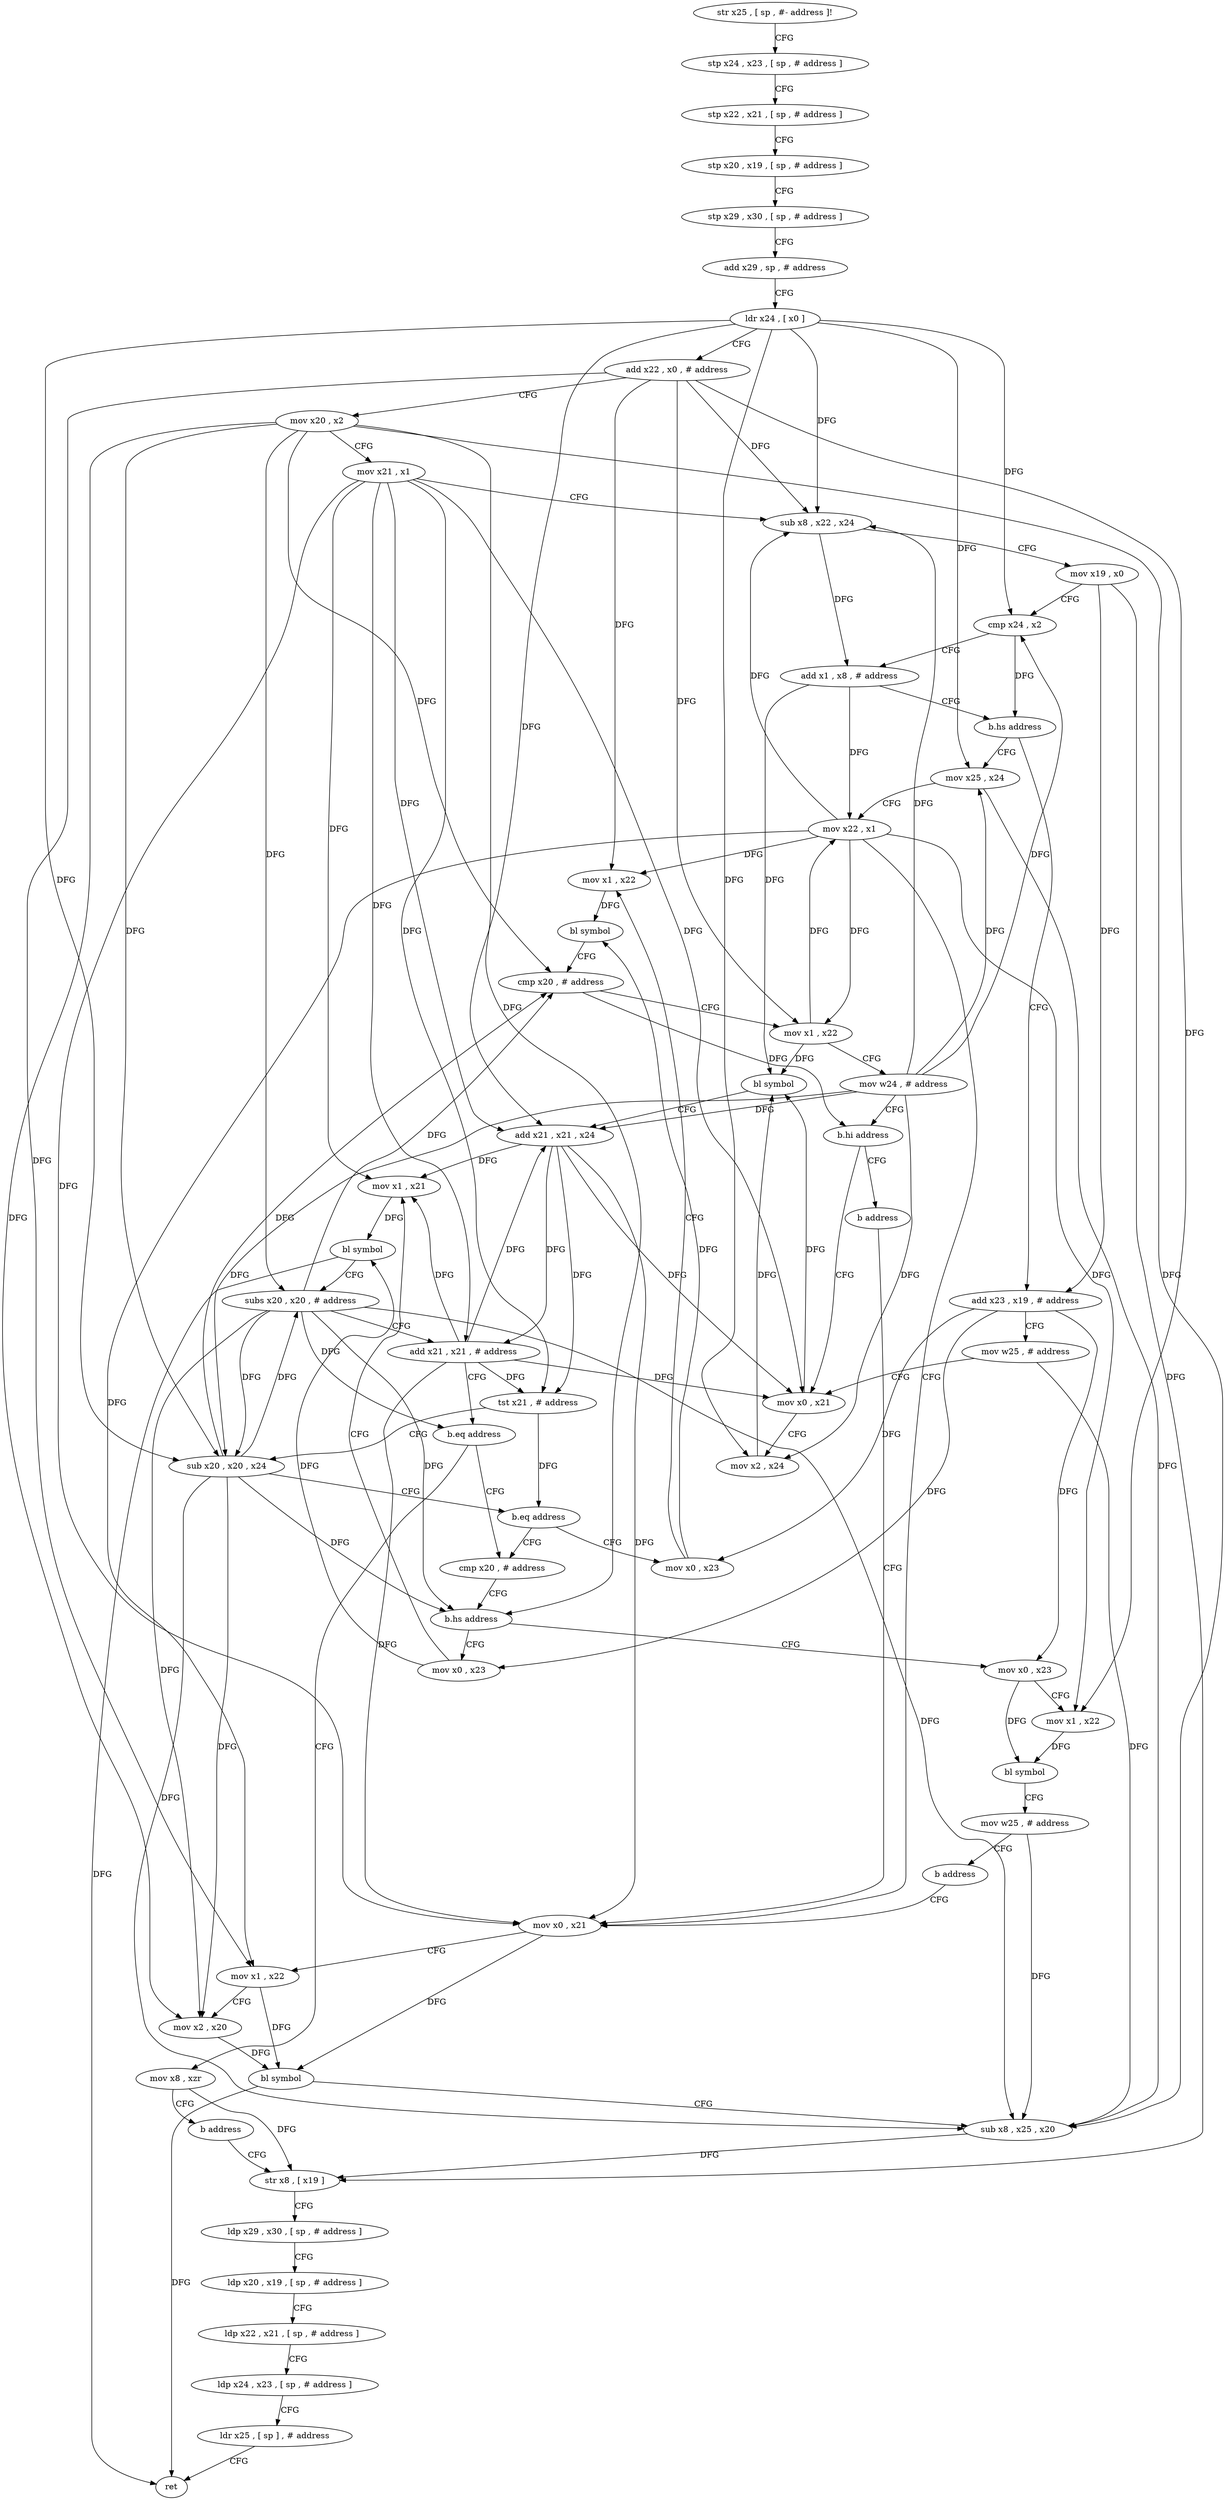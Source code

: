 digraph "func" {
"4224220" [label = "str x25 , [ sp , #- address ]!" ]
"4224224" [label = "stp x24 , x23 , [ sp , # address ]" ]
"4224228" [label = "stp x22 , x21 , [ sp , # address ]" ]
"4224232" [label = "stp x20 , x19 , [ sp , # address ]" ]
"4224236" [label = "stp x29 , x30 , [ sp , # address ]" ]
"4224240" [label = "add x29 , sp , # address" ]
"4224244" [label = "ldr x24 , [ x0 ]" ]
"4224248" [label = "add x22 , x0 , # address" ]
"4224252" [label = "mov x20 , x2" ]
"4224256" [label = "mov x21 , x1" ]
"4224260" [label = "sub x8 , x22 , x24" ]
"4224264" [label = "mov x19 , x0" ]
"4224268" [label = "cmp x24 , x2" ]
"4224272" [label = "add x1 , x8 , # address" ]
"4224276" [label = "b.hs address" ]
"4224400" [label = "mov x25 , x24" ]
"4224280" [label = "add x23 , x19 , # address" ]
"4224404" [label = "mov x22 , x1" ]
"4224408" [label = "mov x0 , x21" ]
"4224284" [label = "mov w25 , # address" ]
"4224288" [label = "mov x0 , x21" ]
"4224372" [label = "cmp x20 , # address" ]
"4224376" [label = "b.hs address" ]
"4224348" [label = "mov x0 , x23" ]
"4224380" [label = "mov x0 , x23" ]
"4224316" [label = "mov x0 , x23" ]
"4224320" [label = "mov x1 , x22" ]
"4224324" [label = "bl symbol" ]
"4224328" [label = "cmp x20 , # address" ]
"4224332" [label = "mov x1 , x22" ]
"4224336" [label = "mov w24 , # address" ]
"4224340" [label = "b.hi address" ]
"4224344" [label = "b address" ]
"4224352" [label = "mov x1 , x21" ]
"4224356" [label = "bl symbol" ]
"4224360" [label = "subs x20 , x20 , # address" ]
"4224364" [label = "add x21 , x21 , # address" ]
"4224368" [label = "b.eq address" ]
"4224456" [label = "mov x8 , xzr" ]
"4224384" [label = "mov x1 , x22" ]
"4224388" [label = "bl symbol" ]
"4224392" [label = "mov w25 , # address" ]
"4224396" [label = "b address" ]
"4224292" [label = "mov x2 , x24" ]
"4224296" [label = "bl symbol" ]
"4224300" [label = "add x21 , x21 , x24" ]
"4224304" [label = "tst x21 , # address" ]
"4224308" [label = "sub x20 , x20 , x24" ]
"4224312" [label = "b.eq address" ]
"4224460" [label = "b address" ]
"4224428" [label = "str x8 , [ x19 ]" ]
"4224412" [label = "mov x1 , x22" ]
"4224416" [label = "mov x2 , x20" ]
"4224420" [label = "bl symbol" ]
"4224424" [label = "sub x8 , x25 , x20" ]
"4224432" [label = "ldp x29 , x30 , [ sp , # address ]" ]
"4224436" [label = "ldp x20 , x19 , [ sp , # address ]" ]
"4224440" [label = "ldp x22 , x21 , [ sp , # address ]" ]
"4224444" [label = "ldp x24 , x23 , [ sp , # address ]" ]
"4224448" [label = "ldr x25 , [ sp ] , # address" ]
"4224452" [label = "ret" ]
"4224220" -> "4224224" [ label = "CFG" ]
"4224224" -> "4224228" [ label = "CFG" ]
"4224228" -> "4224232" [ label = "CFG" ]
"4224232" -> "4224236" [ label = "CFG" ]
"4224236" -> "4224240" [ label = "CFG" ]
"4224240" -> "4224244" [ label = "CFG" ]
"4224244" -> "4224248" [ label = "CFG" ]
"4224244" -> "4224260" [ label = "DFG" ]
"4224244" -> "4224268" [ label = "DFG" ]
"4224244" -> "4224400" [ label = "DFG" ]
"4224244" -> "4224292" [ label = "DFG" ]
"4224244" -> "4224300" [ label = "DFG" ]
"4224244" -> "4224308" [ label = "DFG" ]
"4224248" -> "4224252" [ label = "CFG" ]
"4224248" -> "4224260" [ label = "DFG" ]
"4224248" -> "4224412" [ label = "DFG" ]
"4224248" -> "4224320" [ label = "DFG" ]
"4224248" -> "4224332" [ label = "DFG" ]
"4224248" -> "4224384" [ label = "DFG" ]
"4224252" -> "4224256" [ label = "CFG" ]
"4224252" -> "4224416" [ label = "DFG" ]
"4224252" -> "4224424" [ label = "DFG" ]
"4224252" -> "4224308" [ label = "DFG" ]
"4224252" -> "4224376" [ label = "DFG" ]
"4224252" -> "4224328" [ label = "DFG" ]
"4224252" -> "4224360" [ label = "DFG" ]
"4224256" -> "4224260" [ label = "CFG" ]
"4224256" -> "4224408" [ label = "DFG" ]
"4224256" -> "4224288" [ label = "DFG" ]
"4224256" -> "4224300" [ label = "DFG" ]
"4224256" -> "4224304" [ label = "DFG" ]
"4224256" -> "4224352" [ label = "DFG" ]
"4224256" -> "4224364" [ label = "DFG" ]
"4224260" -> "4224264" [ label = "CFG" ]
"4224260" -> "4224272" [ label = "DFG" ]
"4224264" -> "4224268" [ label = "CFG" ]
"4224264" -> "4224280" [ label = "DFG" ]
"4224264" -> "4224428" [ label = "DFG" ]
"4224268" -> "4224272" [ label = "CFG" ]
"4224268" -> "4224276" [ label = "DFG" ]
"4224272" -> "4224276" [ label = "CFG" ]
"4224272" -> "4224404" [ label = "DFG" ]
"4224272" -> "4224296" [ label = "DFG" ]
"4224276" -> "4224400" [ label = "CFG" ]
"4224276" -> "4224280" [ label = "CFG" ]
"4224400" -> "4224404" [ label = "CFG" ]
"4224400" -> "4224424" [ label = "DFG" ]
"4224280" -> "4224284" [ label = "CFG" ]
"4224280" -> "4224316" [ label = "DFG" ]
"4224280" -> "4224348" [ label = "DFG" ]
"4224280" -> "4224380" [ label = "DFG" ]
"4224404" -> "4224408" [ label = "CFG" ]
"4224404" -> "4224260" [ label = "DFG" ]
"4224404" -> "4224412" [ label = "DFG" ]
"4224404" -> "4224320" [ label = "DFG" ]
"4224404" -> "4224332" [ label = "DFG" ]
"4224404" -> "4224384" [ label = "DFG" ]
"4224408" -> "4224412" [ label = "CFG" ]
"4224408" -> "4224420" [ label = "DFG" ]
"4224284" -> "4224288" [ label = "CFG" ]
"4224284" -> "4224424" [ label = "DFG" ]
"4224288" -> "4224292" [ label = "CFG" ]
"4224288" -> "4224296" [ label = "DFG" ]
"4224372" -> "4224376" [ label = "CFG" ]
"4224376" -> "4224348" [ label = "CFG" ]
"4224376" -> "4224380" [ label = "CFG" ]
"4224348" -> "4224352" [ label = "CFG" ]
"4224348" -> "4224356" [ label = "DFG" ]
"4224380" -> "4224384" [ label = "CFG" ]
"4224380" -> "4224388" [ label = "DFG" ]
"4224316" -> "4224320" [ label = "CFG" ]
"4224316" -> "4224324" [ label = "DFG" ]
"4224320" -> "4224324" [ label = "DFG" ]
"4224324" -> "4224328" [ label = "CFG" ]
"4224328" -> "4224332" [ label = "CFG" ]
"4224328" -> "4224340" [ label = "DFG" ]
"4224332" -> "4224336" [ label = "CFG" ]
"4224332" -> "4224404" [ label = "DFG" ]
"4224332" -> "4224296" [ label = "DFG" ]
"4224336" -> "4224340" [ label = "CFG" ]
"4224336" -> "4224260" [ label = "DFG" ]
"4224336" -> "4224400" [ label = "DFG" ]
"4224336" -> "4224292" [ label = "DFG" ]
"4224336" -> "4224300" [ label = "DFG" ]
"4224336" -> "4224308" [ label = "DFG" ]
"4224336" -> "4224268" [ label = "DFG" ]
"4224340" -> "4224288" [ label = "CFG" ]
"4224340" -> "4224344" [ label = "CFG" ]
"4224344" -> "4224408" [ label = "CFG" ]
"4224352" -> "4224356" [ label = "DFG" ]
"4224356" -> "4224360" [ label = "CFG" ]
"4224356" -> "4224452" [ label = "DFG" ]
"4224360" -> "4224364" [ label = "CFG" ]
"4224360" -> "4224416" [ label = "DFG" ]
"4224360" -> "4224424" [ label = "DFG" ]
"4224360" -> "4224376" [ label = "DFG" ]
"4224360" -> "4224328" [ label = "DFG" ]
"4224360" -> "4224308" [ label = "DFG" ]
"4224360" -> "4224368" [ label = "DFG" ]
"4224364" -> "4224368" [ label = "CFG" ]
"4224364" -> "4224408" [ label = "DFG" ]
"4224364" -> "4224288" [ label = "DFG" ]
"4224364" -> "4224304" [ label = "DFG" ]
"4224364" -> "4224352" [ label = "DFG" ]
"4224364" -> "4224300" [ label = "DFG" ]
"4224368" -> "4224456" [ label = "CFG" ]
"4224368" -> "4224372" [ label = "CFG" ]
"4224456" -> "4224460" [ label = "CFG" ]
"4224456" -> "4224428" [ label = "DFG" ]
"4224384" -> "4224388" [ label = "DFG" ]
"4224388" -> "4224392" [ label = "CFG" ]
"4224392" -> "4224396" [ label = "CFG" ]
"4224392" -> "4224424" [ label = "DFG" ]
"4224396" -> "4224408" [ label = "CFG" ]
"4224292" -> "4224296" [ label = "DFG" ]
"4224296" -> "4224300" [ label = "CFG" ]
"4224300" -> "4224304" [ label = "DFG" ]
"4224300" -> "4224408" [ label = "DFG" ]
"4224300" -> "4224288" [ label = "DFG" ]
"4224300" -> "4224352" [ label = "DFG" ]
"4224300" -> "4224364" [ label = "DFG" ]
"4224304" -> "4224308" [ label = "CFG" ]
"4224304" -> "4224312" [ label = "DFG" ]
"4224308" -> "4224312" [ label = "CFG" ]
"4224308" -> "4224416" [ label = "DFG" ]
"4224308" -> "4224424" [ label = "DFG" ]
"4224308" -> "4224376" [ label = "DFG" ]
"4224308" -> "4224328" [ label = "DFG" ]
"4224308" -> "4224360" [ label = "DFG" ]
"4224312" -> "4224372" [ label = "CFG" ]
"4224312" -> "4224316" [ label = "CFG" ]
"4224460" -> "4224428" [ label = "CFG" ]
"4224428" -> "4224432" [ label = "CFG" ]
"4224412" -> "4224416" [ label = "CFG" ]
"4224412" -> "4224420" [ label = "DFG" ]
"4224416" -> "4224420" [ label = "DFG" ]
"4224420" -> "4224424" [ label = "CFG" ]
"4224420" -> "4224452" [ label = "DFG" ]
"4224424" -> "4224428" [ label = "DFG" ]
"4224432" -> "4224436" [ label = "CFG" ]
"4224436" -> "4224440" [ label = "CFG" ]
"4224440" -> "4224444" [ label = "CFG" ]
"4224444" -> "4224448" [ label = "CFG" ]
"4224448" -> "4224452" [ label = "CFG" ]
}
